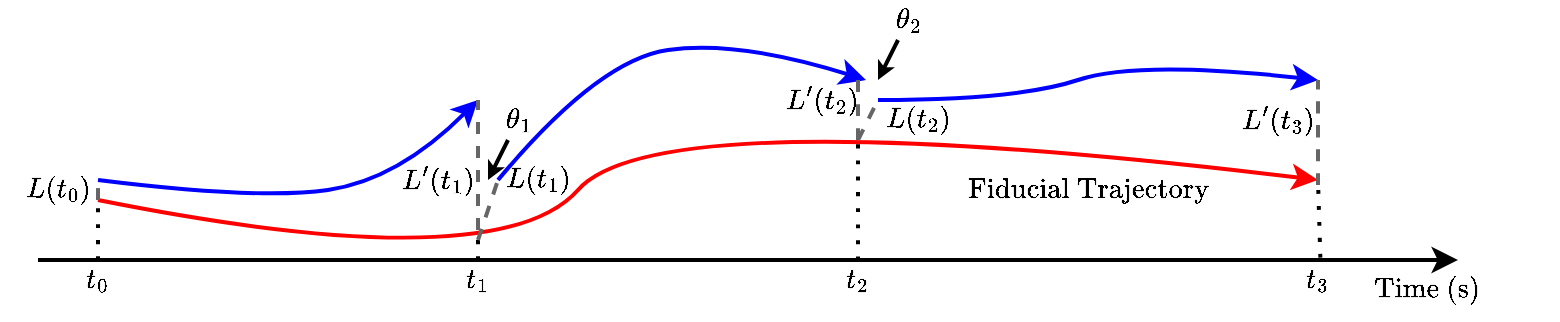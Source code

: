 <mxfile version="23.1.8" type="device">
  <diagram id="moagQERUu0DLplE0PJLT" name="Page-1">
    <mxGraphModel dx="1042" dy="569" grid="1" gridSize="10" guides="1" tooltips="1" connect="1" arrows="1" fold="1" page="0" pageScale="1" pageWidth="827" pageHeight="1169" math="1" shadow="0">
      <root>
        <mxCell id="0" />
        <mxCell id="1" parent="0" />
        <mxCell id="Ia3Usn_LcrKeNn7vQDtO-1" value="" style="endArrow=classic;html=1;endSize=7;startSize=7;sketch=0;shadow=0;strokeWidth=2;curved=1;strokeColor=#FF0000;" parent="1" edge="1">
          <mxGeometry width="50" height="50" relative="1" as="geometry">
            <mxPoint x="50" y="410" as="sourcePoint" />
            <mxPoint x="660" y="400" as="targetPoint" />
            <Array as="points">
              <mxPoint x="250" y="450" />
              <mxPoint x="330" y="360" />
            </Array>
          </mxGeometry>
        </mxCell>
        <mxCell id="Ia3Usn_LcrKeNn7vQDtO-2" value="" style="endArrow=classic;html=1;endSize=7;startSize=7;sketch=0;shadow=0;strokeWidth=2;curved=1;strokeColor=#0000FF;" parent="1" edge="1">
          <mxGeometry width="50" height="50" relative="1" as="geometry">
            <mxPoint x="50" y="400" as="sourcePoint" />
            <mxPoint x="240" y="360" as="targetPoint" />
            <Array as="points">
              <mxPoint x="130" y="410" />
              <mxPoint x="200" y="400" />
            </Array>
          </mxGeometry>
        </mxCell>
        <mxCell id="Ia3Usn_LcrKeNn7vQDtO-3" value="" style="endArrow=classic;html=1;endSize=7;startSize=7;sketch=0;shadow=0;strokeWidth=2;curved=1;strokeColor=#0000FF;" parent="1" edge="1">
          <mxGeometry width="50" height="50" relative="1" as="geometry">
            <mxPoint x="250" y="400" as="sourcePoint" />
            <mxPoint x="434" y="350" as="targetPoint" />
            <Array as="points">
              <mxPoint x="300" y="340" />
              <mxPoint x="370" y="330" />
            </Array>
          </mxGeometry>
        </mxCell>
        <mxCell id="Ia3Usn_LcrKeNn7vQDtO-4" value="" style="endArrow=classic;html=1;endSize=7;startSize=7;sketch=0;shadow=0;strokeWidth=2;curved=1;strokeColor=#0000FF;" parent="1" edge="1">
          <mxGeometry width="50" height="50" relative="1" as="geometry">
            <mxPoint x="440" y="360" as="sourcePoint" />
            <mxPoint x="660" y="350" as="targetPoint" />
            <Array as="points">
              <mxPoint x="510" y="360" />
              <mxPoint x="570" y="340" />
            </Array>
          </mxGeometry>
        </mxCell>
        <mxCell id="Ia3Usn_LcrKeNn7vQDtO-6" value="" style="endArrow=none;dashed=1;html=1;dashPattern=1 3;strokeWidth=2;shadow=0;sketch=0;startSize=7;endSize=7;curved=1;" parent="1" edge="1">
          <mxGeometry width="50" height="50" relative="1" as="geometry">
            <mxPoint x="240" y="440" as="sourcePoint" />
            <mxPoint x="240" y="430" as="targetPoint" />
          </mxGeometry>
        </mxCell>
        <mxCell id="Ia3Usn_LcrKeNn7vQDtO-7" value="" style="endArrow=none;dashed=1;html=1;dashPattern=1 3;strokeWidth=2;shadow=0;sketch=0;startSize=7;endSize=7;curved=1;" parent="1" edge="1">
          <mxGeometry width="50" height="50" relative="1" as="geometry">
            <mxPoint x="430" y="440" as="sourcePoint" />
            <mxPoint x="430" y="380" as="targetPoint" />
          </mxGeometry>
        </mxCell>
        <mxCell id="Ia3Usn_LcrKeNn7vQDtO-8" value="" style="endArrow=none;dashed=1;html=1;dashPattern=1 3;strokeWidth=2;shadow=0;sketch=0;startSize=7;endSize=7;curved=1;exitX=0.086;exitY=-0.039;exitDx=0;exitDy=0;exitPerimeter=0;" parent="1" source="Ia3Usn_LcrKeNn7vQDtO-11" edge="1">
          <mxGeometry width="50" height="50" relative="1" as="geometry">
            <mxPoint x="660" y="400" as="sourcePoint" />
            <mxPoint x="660" y="400" as="targetPoint" />
            <Array as="points" />
          </mxGeometry>
        </mxCell>
        <mxCell id="Ia3Usn_LcrKeNn7vQDtO-9" value="$$\mbox{Fiducial Trajectory}$$" style="text;html=1;strokeColor=none;fillColor=none;align=center;verticalAlign=middle;whiteSpace=wrap;rounded=0;" parent="1" vertex="1">
          <mxGeometry x="480" y="390" width="130" height="30" as="geometry" />
        </mxCell>
        <mxCell id="Ia3Usn_LcrKeNn7vQDtO-10" value="" style="endArrow=classic;html=1;shadow=0;sketch=0;strokeWidth=2;startSize=7;endSize=7;curved=1;" parent="1" edge="1">
          <mxGeometry width="50" height="50" relative="1" as="geometry">
            <mxPoint x="20" y="440" as="sourcePoint" />
            <mxPoint x="730" y="440" as="targetPoint" />
          </mxGeometry>
        </mxCell>
        <mxCell id="Ia3Usn_LcrKeNn7vQDtO-11" value="$$\mbox{Time (s)}$$" style="text;html=1;strokeColor=none;fillColor=none;align=center;verticalAlign=middle;whiteSpace=wrap;rounded=0;" parent="1" vertex="1">
          <mxGeometry x="650" y="440" width="130" height="30" as="geometry" />
        </mxCell>
        <mxCell id="Ia3Usn_LcrKeNn7vQDtO-12" value="" style="endArrow=none;dashed=1;html=1;dashPattern=1 3;strokeWidth=2;shadow=0;sketch=0;startSize=7;endSize=7;curved=1;" parent="1" edge="1">
          <mxGeometry width="50" height="50" relative="1" as="geometry">
            <mxPoint x="50" y="440.0" as="sourcePoint" />
            <mxPoint x="50" y="400" as="targetPoint" />
          </mxGeometry>
        </mxCell>
        <mxCell id="Ia3Usn_LcrKeNn7vQDtO-13" value="$$L(t_0)$$" style="text;html=1;strokeColor=none;fillColor=none;align=center;verticalAlign=middle;whiteSpace=wrap;rounded=0;" parent="1" vertex="1">
          <mxGeometry x="10" y="395" width="40" height="20" as="geometry" />
        </mxCell>
        <mxCell id="Ia3Usn_LcrKeNn7vQDtO-14" value="" style="endArrow=none;dashed=1;html=1;shadow=0;sketch=0;strokeColor=#666666;strokeWidth=2;startSize=7;endSize=7;curved=1;" parent="1" edge="1">
          <mxGeometry width="50" height="50" relative="1" as="geometry">
            <mxPoint x="50" y="410" as="sourcePoint" />
            <mxPoint x="50" y="400" as="targetPoint" />
          </mxGeometry>
        </mxCell>
        <mxCell id="Ia3Usn_LcrKeNn7vQDtO-15" value="$$t_0$$" style="text;html=1;strokeColor=none;fillColor=none;align=center;verticalAlign=middle;whiteSpace=wrap;rounded=0;" parent="1" vertex="1">
          <mxGeometry x="40" y="440" width="20" height="20" as="geometry" />
        </mxCell>
        <mxCell id="Ia3Usn_LcrKeNn7vQDtO-16" value="" style="endArrow=none;dashed=1;html=1;shadow=0;sketch=0;strokeColor=#666666;strokeWidth=2;startSize=7;endSize=7;curved=1;" parent="1" edge="1">
          <mxGeometry width="50" height="50" relative="1" as="geometry">
            <mxPoint x="240" y="425" as="sourcePoint" />
            <mxPoint x="240" y="360" as="targetPoint" />
          </mxGeometry>
        </mxCell>
        <mxCell id="Ia3Usn_LcrKeNn7vQDtO-17" value="$$L(t_1)$$" style="text;html=1;strokeColor=none;fillColor=none;align=center;verticalAlign=middle;whiteSpace=wrap;rounded=0;" parent="1" vertex="1">
          <mxGeometry x="260" y="390" width="20" height="20" as="geometry" />
        </mxCell>
        <mxCell id="Ia3Usn_LcrKeNn7vQDtO-19" value="$$t_1$$" style="text;html=1;strokeColor=none;fillColor=none;align=center;verticalAlign=middle;whiteSpace=wrap;rounded=0;" parent="1" vertex="1">
          <mxGeometry x="230" y="440" width="20" height="20" as="geometry" />
        </mxCell>
        <mxCell id="Ia3Usn_LcrKeNn7vQDtO-22" value="" style="endArrow=none;dashed=1;html=1;shadow=0;sketch=0;strokeColor=#666666;strokeWidth=2;startSize=7;endSize=7;curved=1;" parent="1" edge="1">
          <mxGeometry width="50" height="50" relative="1" as="geometry">
            <mxPoint x="240" y="430" as="sourcePoint" />
            <mxPoint x="250" y="400" as="targetPoint" />
          </mxGeometry>
        </mxCell>
        <mxCell id="Ia3Usn_LcrKeNn7vQDtO-23" value="$$\theta_1$$" style="text;html=1;strokeColor=none;fillColor=none;align=center;verticalAlign=middle;whiteSpace=wrap;rounded=0;" parent="1" vertex="1">
          <mxGeometry x="250" y="360" width="20" height="20" as="geometry" />
        </mxCell>
        <mxCell id="Ia3Usn_LcrKeNn7vQDtO-24" value="" style="endArrow=classic;html=1;shadow=0;sketch=0;strokeColor=#000000;strokeWidth=2;startSize=3;endSize=3;curved=1;" parent="1" edge="1">
          <mxGeometry width="50" height="50" relative="1" as="geometry">
            <mxPoint x="255" y="380" as="sourcePoint" />
            <mxPoint x="245" y="400" as="targetPoint" />
          </mxGeometry>
        </mxCell>
        <mxCell id="Ia3Usn_LcrKeNn7vQDtO-25" value="$$L&#39;(t_1)$$" style="text;html=1;strokeColor=none;fillColor=none;align=center;verticalAlign=middle;whiteSpace=wrap;rounded=0;" parent="1" vertex="1">
          <mxGeometry x="210" y="390" width="20" height="20" as="geometry" />
        </mxCell>
        <mxCell id="Ia3Usn_LcrKeNn7vQDtO-26" value="" style="endArrow=none;dashed=1;html=1;shadow=0;sketch=0;strokeColor=#666666;strokeWidth=2;startSize=7;endSize=7;curved=1;" parent="1" edge="1">
          <mxGeometry width="50" height="50" relative="1" as="geometry">
            <mxPoint x="430" y="380" as="sourcePoint" />
            <mxPoint x="430" y="350" as="targetPoint" />
          </mxGeometry>
        </mxCell>
        <mxCell id="Ia3Usn_LcrKeNn7vQDtO-27" value="" style="endArrow=none;dashed=1;html=1;shadow=0;sketch=0;strokeColor=#666666;strokeWidth=2;startSize=7;endSize=7;curved=1;" parent="1" edge="1">
          <mxGeometry width="50" height="50" relative="1" as="geometry">
            <mxPoint x="430" y="380" as="sourcePoint" />
            <mxPoint x="440" y="360" as="targetPoint" />
          </mxGeometry>
        </mxCell>
        <mxCell id="Ia3Usn_LcrKeNn7vQDtO-28" value="$$t_2$$" style="text;html=1;strokeColor=none;fillColor=none;align=center;verticalAlign=middle;whiteSpace=wrap;rounded=0;" parent="1" vertex="1">
          <mxGeometry x="420" y="440" width="20" height="20" as="geometry" />
        </mxCell>
        <mxCell id="Ia3Usn_LcrKeNn7vQDtO-29" value="$$L&#39;(t_2)$$" style="text;html=1;strokeColor=none;fillColor=none;align=center;verticalAlign=middle;whiteSpace=wrap;rounded=0;" parent="1" vertex="1">
          <mxGeometry x="404" y="350" width="16" height="20" as="geometry" />
        </mxCell>
        <mxCell id="Ia3Usn_LcrKeNn7vQDtO-30" value="$$L(t_2)$$" style="text;html=1;strokeColor=none;fillColor=none;align=center;verticalAlign=middle;whiteSpace=wrap;rounded=0;" parent="1" vertex="1">
          <mxGeometry x="450" y="360" width="20" height="20" as="geometry" />
        </mxCell>
        <mxCell id="Ia3Usn_LcrKeNn7vQDtO-33" value="$$\theta_2$$" style="text;html=1;strokeColor=none;fillColor=none;align=center;verticalAlign=middle;whiteSpace=wrap;rounded=0;" parent="1" vertex="1">
          <mxGeometry x="445" y="310" width="20" height="20" as="geometry" />
        </mxCell>
        <mxCell id="Ia3Usn_LcrKeNn7vQDtO-34" value="" style="endArrow=classic;html=1;shadow=0;sketch=0;strokeColor=#000000;strokeWidth=2;startSize=3;endSize=3;curved=1;" parent="1" edge="1">
          <mxGeometry width="50" height="50" relative="1" as="geometry">
            <mxPoint x="450" y="330" as="sourcePoint" />
            <mxPoint x="440" y="350" as="targetPoint" />
          </mxGeometry>
        </mxCell>
        <mxCell id="Ia3Usn_LcrKeNn7vQDtO-35" value="" style="endArrow=none;dashed=1;html=1;shadow=0;sketch=0;strokeColor=#666666;strokeWidth=2;startSize=7;endSize=7;curved=1;" parent="1" edge="1">
          <mxGeometry width="50" height="50" relative="1" as="geometry">
            <mxPoint x="660" y="402.5" as="sourcePoint" />
            <mxPoint x="660" y="350" as="targetPoint" />
          </mxGeometry>
        </mxCell>
        <mxCell id="Ia3Usn_LcrKeNn7vQDtO-36" value="$$L&#39;(t_3)$$" style="text;html=1;strokeColor=none;fillColor=none;align=center;verticalAlign=middle;whiteSpace=wrap;rounded=0;" parent="1" vertex="1">
          <mxGeometry x="630" y="360" width="20" height="20" as="geometry" />
        </mxCell>
        <mxCell id="OIaDtMkc6FVPPaxR1Qrg-1" value="$$t_3$$" style="text;html=1;strokeColor=none;fillColor=none;align=center;verticalAlign=middle;whiteSpace=wrap;rounded=0;" parent="1" vertex="1">
          <mxGeometry x="650" y="440" width="20" height="20" as="geometry" />
        </mxCell>
      </root>
    </mxGraphModel>
  </diagram>
</mxfile>

